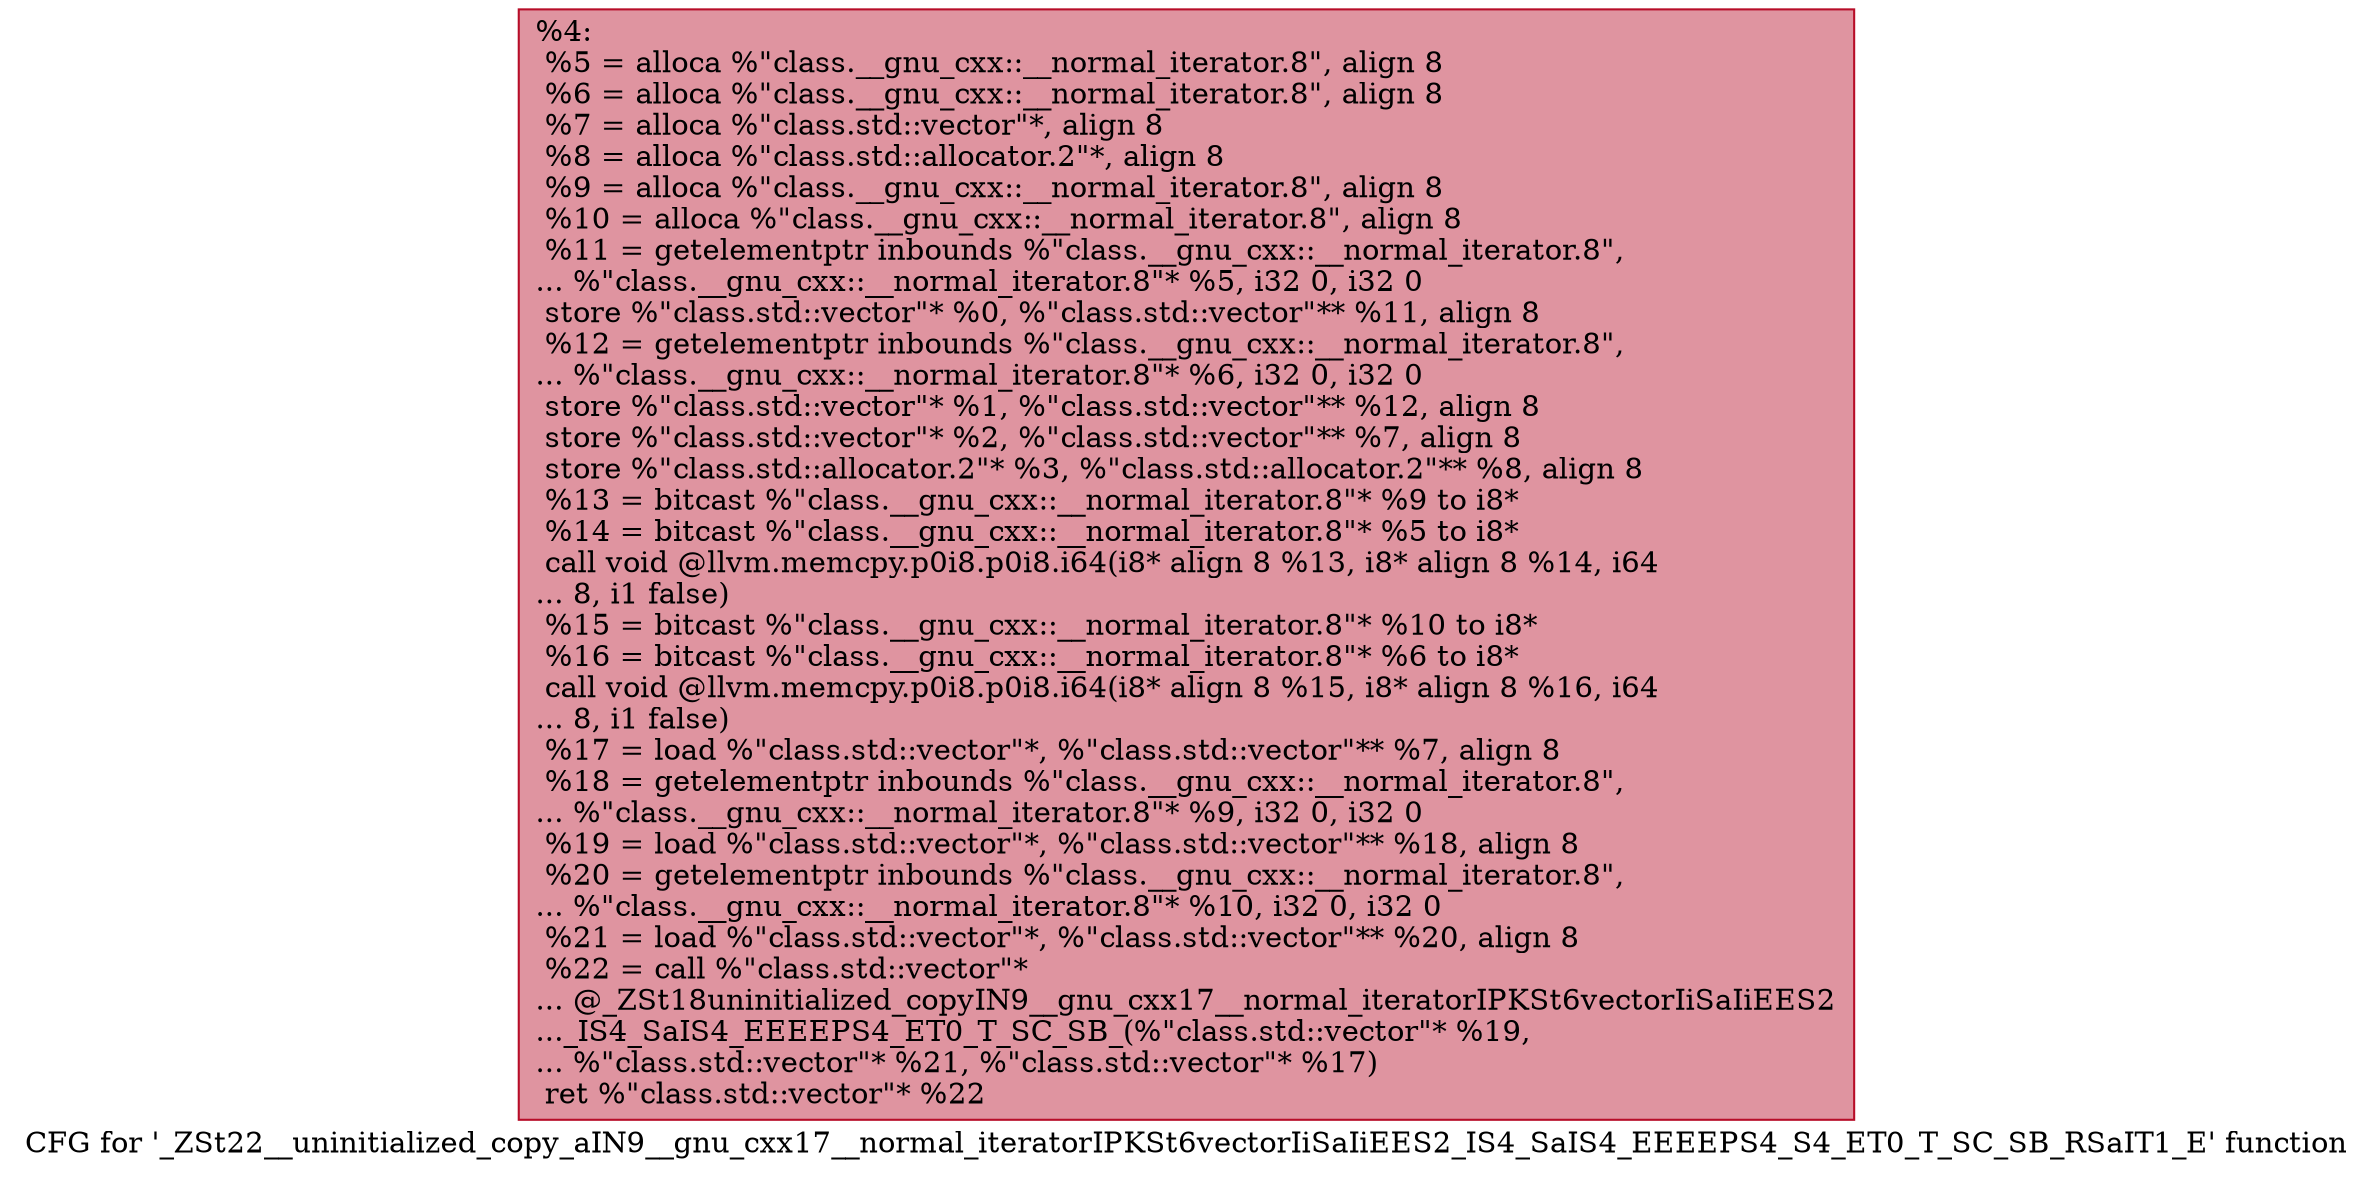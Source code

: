 digraph "CFG for '_ZSt22__uninitialized_copy_aIN9__gnu_cxx17__normal_iteratorIPKSt6vectorIiSaIiEES2_IS4_SaIS4_EEEEPS4_S4_ET0_T_SC_SB_RSaIT1_E' function" {
	label="CFG for '_ZSt22__uninitialized_copy_aIN9__gnu_cxx17__normal_iteratorIPKSt6vectorIiSaIiEES2_IS4_SaIS4_EEEEPS4_S4_ET0_T_SC_SB_RSaIT1_E' function";

	Node0x559aeab3b930 [shape=record,color="#b70d28ff", style=filled, fillcolor="#b70d2870",label="{%4:\l  %5 = alloca %\"class.__gnu_cxx::__normal_iterator.8\", align 8\l  %6 = alloca %\"class.__gnu_cxx::__normal_iterator.8\", align 8\l  %7 = alloca %\"class.std::vector\"*, align 8\l  %8 = alloca %\"class.std::allocator.2\"*, align 8\l  %9 = alloca %\"class.__gnu_cxx::__normal_iterator.8\", align 8\l  %10 = alloca %\"class.__gnu_cxx::__normal_iterator.8\", align 8\l  %11 = getelementptr inbounds %\"class.__gnu_cxx::__normal_iterator.8\",\l... %\"class.__gnu_cxx::__normal_iterator.8\"* %5, i32 0, i32 0\l  store %\"class.std::vector\"* %0, %\"class.std::vector\"** %11, align 8\l  %12 = getelementptr inbounds %\"class.__gnu_cxx::__normal_iterator.8\",\l... %\"class.__gnu_cxx::__normal_iterator.8\"* %6, i32 0, i32 0\l  store %\"class.std::vector\"* %1, %\"class.std::vector\"** %12, align 8\l  store %\"class.std::vector\"* %2, %\"class.std::vector\"** %7, align 8\l  store %\"class.std::allocator.2\"* %3, %\"class.std::allocator.2\"** %8, align 8\l  %13 = bitcast %\"class.__gnu_cxx::__normal_iterator.8\"* %9 to i8*\l  %14 = bitcast %\"class.__gnu_cxx::__normal_iterator.8\"* %5 to i8*\l  call void @llvm.memcpy.p0i8.p0i8.i64(i8* align 8 %13, i8* align 8 %14, i64\l... 8, i1 false)\l  %15 = bitcast %\"class.__gnu_cxx::__normal_iterator.8\"* %10 to i8*\l  %16 = bitcast %\"class.__gnu_cxx::__normal_iterator.8\"* %6 to i8*\l  call void @llvm.memcpy.p0i8.p0i8.i64(i8* align 8 %15, i8* align 8 %16, i64\l... 8, i1 false)\l  %17 = load %\"class.std::vector\"*, %\"class.std::vector\"** %7, align 8\l  %18 = getelementptr inbounds %\"class.__gnu_cxx::__normal_iterator.8\",\l... %\"class.__gnu_cxx::__normal_iterator.8\"* %9, i32 0, i32 0\l  %19 = load %\"class.std::vector\"*, %\"class.std::vector\"** %18, align 8\l  %20 = getelementptr inbounds %\"class.__gnu_cxx::__normal_iterator.8\",\l... %\"class.__gnu_cxx::__normal_iterator.8\"* %10, i32 0, i32 0\l  %21 = load %\"class.std::vector\"*, %\"class.std::vector\"** %20, align 8\l  %22 = call %\"class.std::vector\"*\l... @_ZSt18uninitialized_copyIN9__gnu_cxx17__normal_iteratorIPKSt6vectorIiSaIiEES2\l..._IS4_SaIS4_EEEEPS4_ET0_T_SC_SB_(%\"class.std::vector\"* %19,\l... %\"class.std::vector\"* %21, %\"class.std::vector\"* %17)\l  ret %\"class.std::vector\"* %22\l}"];
}
